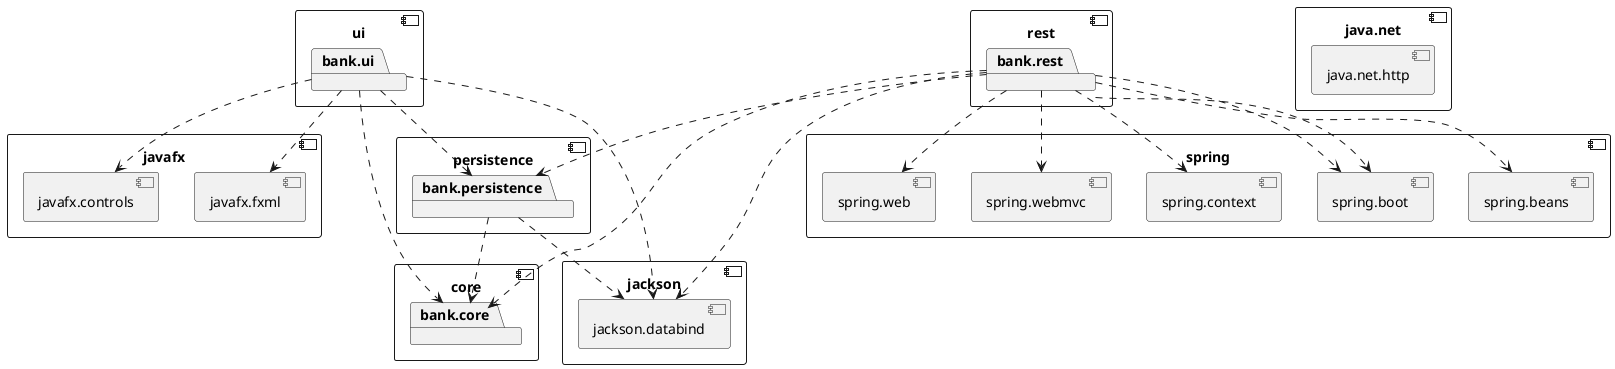 @startuml architecture

component core {
	package bank.core
}

component persistence {
	package bank.persistence
}

component jackson {
    component jackson.databind
}

bank.persistence ..> jackson.databind
bank.persistence ..> bank.core

component ui {
	package bank.ui
}

component javafx {
	component javafx.fxml
    component javafx.controls
}

component java.net {
	component java.net.http
}

bank.ui ..> bank.core
bank.ui ..> bank.persistence
bank.ui ..> javafx.fxml
bank.ui ..> javafx.controls
bank.ui ..> jackson.databind

component rest {
	package bank.rest
}

component spring {
  component spring.web
  component spring.beans
  component spring.boot
  component spring.context
  component spring.webmvc
}

bank.rest ..> bank.core
bank.rest ..> bank.persistence
bank.rest ..> jackson.databind
bank.rest ..> spring.web
bank.rest ..> spring.beans
bank.rest ..> spring.boot
bank.rest ..> spring.context
bank.rest ..> spring.boot
bank.rest ..> spring.webmvc

@enduml
